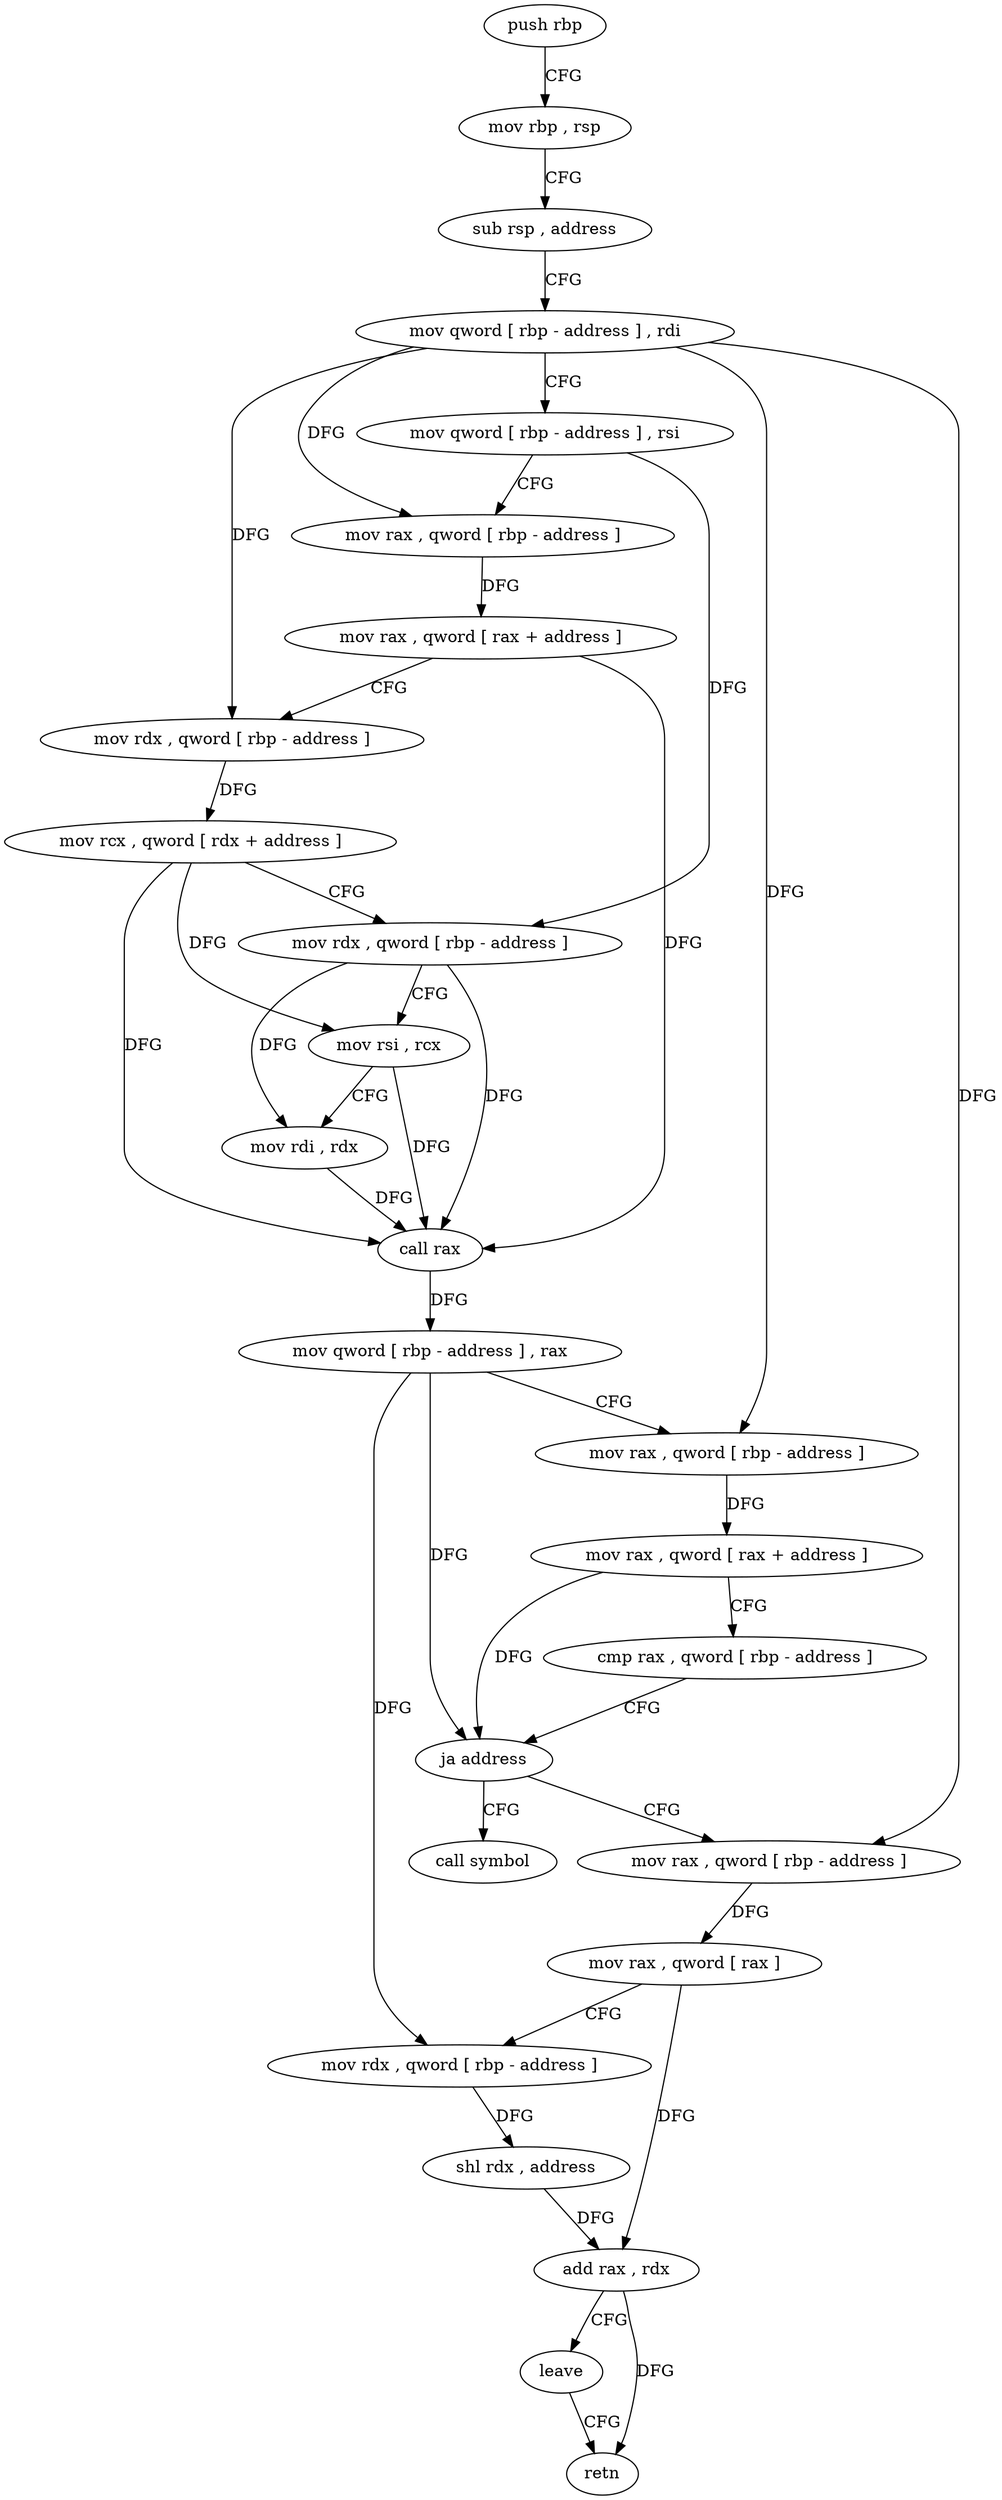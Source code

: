 digraph "func" {
"4304034" [label = "push rbp" ]
"4304035" [label = "mov rbp , rsp" ]
"4304038" [label = "sub rsp , address" ]
"4304042" [label = "mov qword [ rbp - address ] , rdi" ]
"4304046" [label = "mov qword [ rbp - address ] , rsi" ]
"4304050" [label = "mov rax , qword [ rbp - address ]" ]
"4304054" [label = "mov rax , qword [ rax + address ]" ]
"4304058" [label = "mov rdx , qword [ rbp - address ]" ]
"4304062" [label = "mov rcx , qword [ rdx + address ]" ]
"4304066" [label = "mov rdx , qword [ rbp - address ]" ]
"4304070" [label = "mov rsi , rcx" ]
"4304073" [label = "mov rdi , rdx" ]
"4304076" [label = "call rax" ]
"4304078" [label = "mov qword [ rbp - address ] , rax" ]
"4304082" [label = "mov rax , qword [ rbp - address ]" ]
"4304086" [label = "mov rax , qword [ rax + address ]" ]
"4304090" [label = "cmp rax , qword [ rbp - address ]" ]
"4304094" [label = "ja address" ]
"4304101" [label = "mov rax , qword [ rbp - address ]" ]
"4304096" [label = "call symbol" ]
"4304105" [label = "mov rax , qword [ rax ]" ]
"4304108" [label = "mov rdx , qword [ rbp - address ]" ]
"4304112" [label = "shl rdx , address" ]
"4304116" [label = "add rax , rdx" ]
"4304119" [label = "leave" ]
"4304120" [label = "retn" ]
"4304034" -> "4304035" [ label = "CFG" ]
"4304035" -> "4304038" [ label = "CFG" ]
"4304038" -> "4304042" [ label = "CFG" ]
"4304042" -> "4304046" [ label = "CFG" ]
"4304042" -> "4304050" [ label = "DFG" ]
"4304042" -> "4304058" [ label = "DFG" ]
"4304042" -> "4304082" [ label = "DFG" ]
"4304042" -> "4304101" [ label = "DFG" ]
"4304046" -> "4304050" [ label = "CFG" ]
"4304046" -> "4304066" [ label = "DFG" ]
"4304050" -> "4304054" [ label = "DFG" ]
"4304054" -> "4304058" [ label = "CFG" ]
"4304054" -> "4304076" [ label = "DFG" ]
"4304058" -> "4304062" [ label = "DFG" ]
"4304062" -> "4304066" [ label = "CFG" ]
"4304062" -> "4304070" [ label = "DFG" ]
"4304062" -> "4304076" [ label = "DFG" ]
"4304066" -> "4304070" [ label = "CFG" ]
"4304066" -> "4304073" [ label = "DFG" ]
"4304066" -> "4304076" [ label = "DFG" ]
"4304070" -> "4304073" [ label = "CFG" ]
"4304070" -> "4304076" [ label = "DFG" ]
"4304073" -> "4304076" [ label = "DFG" ]
"4304076" -> "4304078" [ label = "DFG" ]
"4304078" -> "4304082" [ label = "CFG" ]
"4304078" -> "4304094" [ label = "DFG" ]
"4304078" -> "4304108" [ label = "DFG" ]
"4304082" -> "4304086" [ label = "DFG" ]
"4304086" -> "4304090" [ label = "CFG" ]
"4304086" -> "4304094" [ label = "DFG" ]
"4304090" -> "4304094" [ label = "CFG" ]
"4304094" -> "4304101" [ label = "CFG" ]
"4304094" -> "4304096" [ label = "CFG" ]
"4304101" -> "4304105" [ label = "DFG" ]
"4304105" -> "4304108" [ label = "CFG" ]
"4304105" -> "4304116" [ label = "DFG" ]
"4304108" -> "4304112" [ label = "DFG" ]
"4304112" -> "4304116" [ label = "DFG" ]
"4304116" -> "4304119" [ label = "CFG" ]
"4304116" -> "4304120" [ label = "DFG" ]
"4304119" -> "4304120" [ label = "CFG" ]
}
